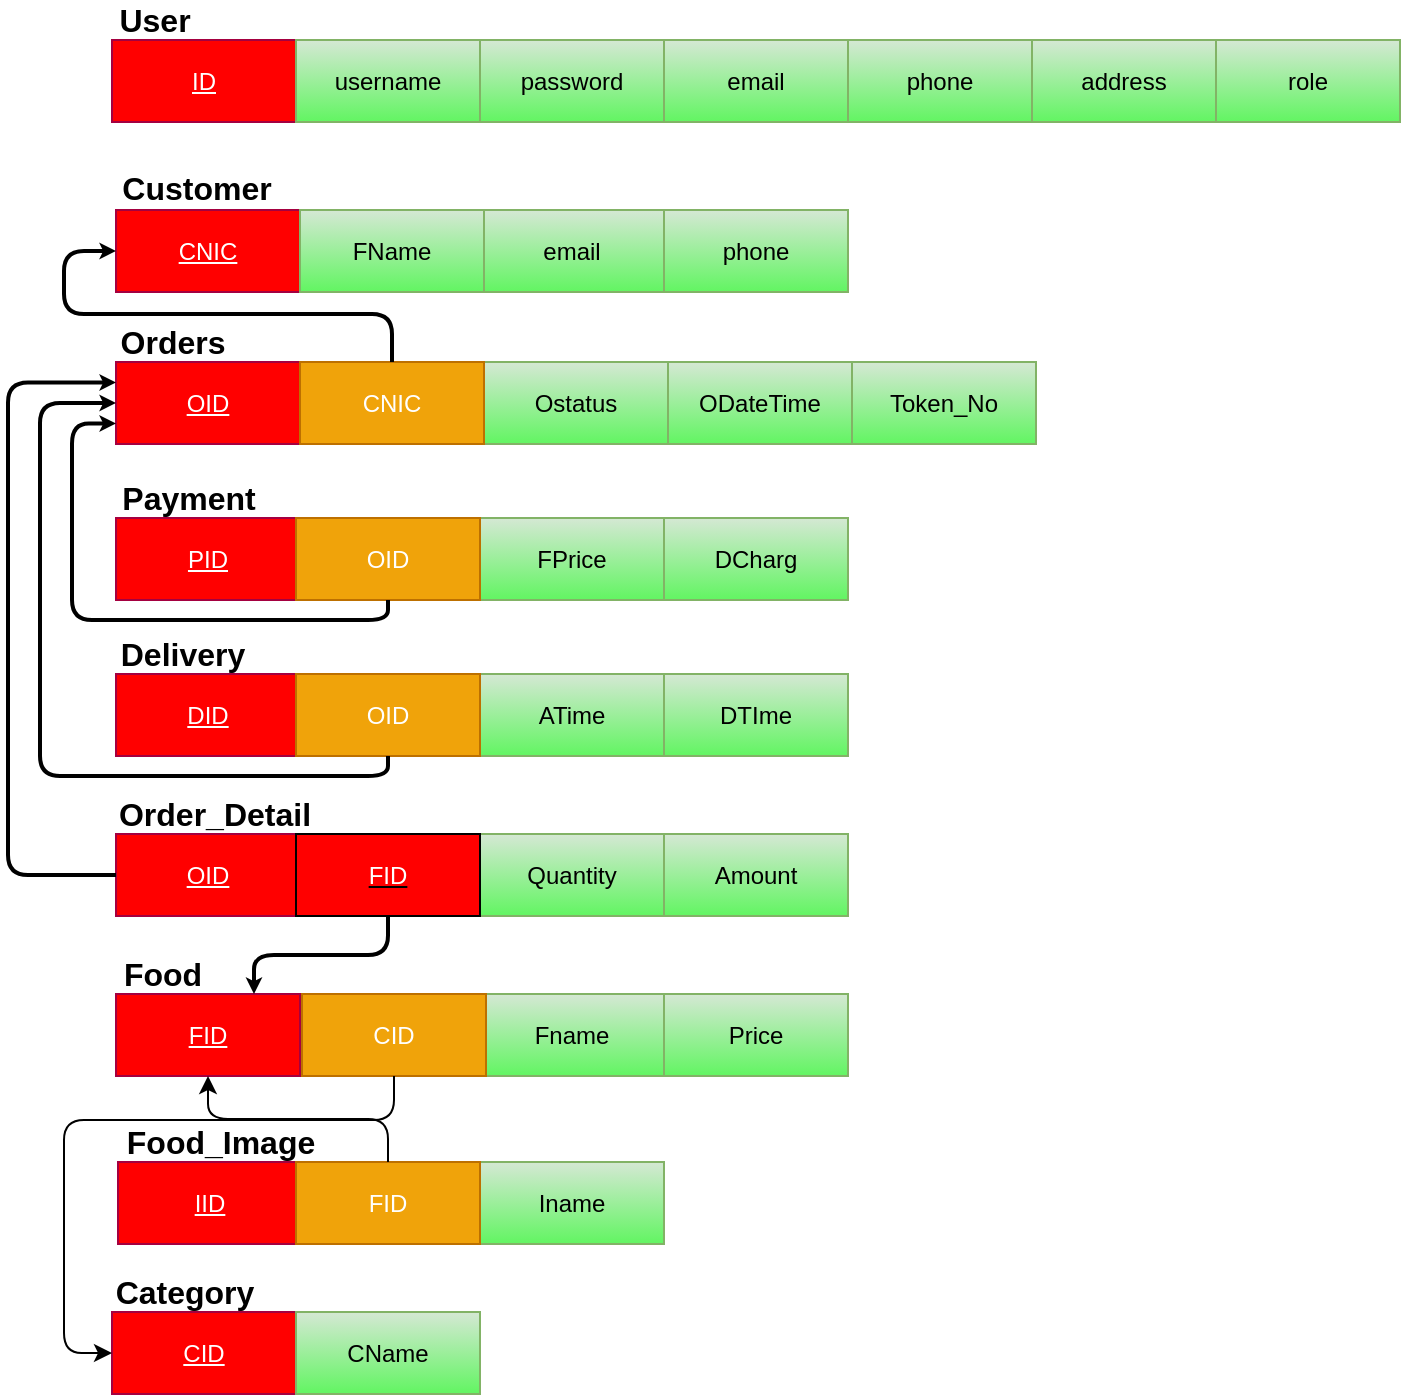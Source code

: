 <mxfile version="13.6.6" type="device"><diagram id="FaC8UvfsQXatjvRoMSx6" name="Page-1"><mxGraphModel dx="1021" dy="472" grid="1" gridSize="4" guides="1" tooltips="1" connect="1" arrows="1" fold="1" page="1" pageScale="1" pageWidth="850" pageHeight="1100" math="0" shadow="0"><root><mxCell id="0"/><mxCell id="1" parent="0"/><mxCell id="2a4nDSR4QZWGLMWBxZLC-1" value="&lt;u&gt;CNIC&lt;/u&gt;" style="rounded=0;whiteSpace=wrap;html=1;strokeColor=#A50040;fontColor=#ffffff;fillColor=#FF0000;" parent="1" vertex="1"><mxGeometry x="186" y="273" width="92" height="41" as="geometry"/></mxCell><mxCell id="2a4nDSR4QZWGLMWBxZLC-3" value="&lt;u&gt;FID&lt;/u&gt;" style="rounded=0;whiteSpace=wrap;html=1;strokeColor=#A50040;fontColor=#ffffff;fillColor=#FF0000;" parent="1" vertex="1"><mxGeometry x="186" y="665" width="92" height="41" as="geometry"/></mxCell><mxCell id="2a4nDSR4QZWGLMWBxZLC-5" value="&lt;u&gt;OID&lt;/u&gt;" style="rounded=0;whiteSpace=wrap;html=1;strokeColor=#A50040;fontColor=#ffffff;fillColor=#FF0000;" parent="1" vertex="1"><mxGeometry x="186" y="585" width="92" height="41" as="geometry"/></mxCell><mxCell id="2a4nDSR4QZWGLMWBxZLC-6" value="&lt;u&gt;DID&lt;/u&gt;" style="rounded=0;whiteSpace=wrap;html=1;strokeColor=#A50040;fontColor=#ffffff;fillColor=#FF0000;" parent="1" vertex="1"><mxGeometry x="186" y="505" width="92" height="41" as="geometry"/></mxCell><mxCell id="2a4nDSR4QZWGLMWBxZLC-7" value="&lt;u&gt;PID&lt;/u&gt;" style="rounded=0;whiteSpace=wrap;html=1;strokeColor=#A50040;fontColor=#ffffff;fillColor=#FF0000;" parent="1" vertex="1"><mxGeometry x="186" y="427" width="92" height="41" as="geometry"/></mxCell><mxCell id="2a4nDSR4QZWGLMWBxZLC-8" value="&lt;u&gt;OID&lt;/u&gt;" style="rounded=0;whiteSpace=wrap;html=1;strokeColor=#A50040;fontColor=#ffffff;fillColor=#FF0000;" parent="1" vertex="1"><mxGeometry x="186" y="349" width="92" height="41" as="geometry"/></mxCell><mxCell id="2a4nDSR4QZWGLMWBxZLC-9" value="&lt;u&gt;IID&lt;/u&gt;" style="rounded=0;whiteSpace=wrap;html=1;strokeColor=#A50040;fontColor=#ffffff;fillColor=#FF0000;" parent="1" vertex="1"><mxGeometry x="187" y="749" width="92" height="41" as="geometry"/></mxCell><mxCell id="2a4nDSR4QZWGLMWBxZLC-11" value="phone" style="rounded=0;whiteSpace=wrap;html=1;fillColor=#d5e8d4;strokeColor=#82b366;gradientColor=#62F562;" parent="1" vertex="1"><mxGeometry x="460" y="273" width="92" height="41" as="geometry"/></mxCell><mxCell id="2a4nDSR4QZWGLMWBxZLC-12" value="email" style="rounded=0;whiteSpace=wrap;html=1;fillColor=#d5e8d4;strokeColor=#82b366;gradientColor=#62F562;" parent="1" vertex="1"><mxGeometry x="368" y="273" width="92" height="41" as="geometry"/></mxCell><mxCell id="2a4nDSR4QZWGLMWBxZLC-14" value="FName" style="rounded=0;whiteSpace=wrap;html=1;fillColor=#d5e8d4;strokeColor=#82b366;gradientColor=#62F562;" parent="1" vertex="1"><mxGeometry x="278" y="273" width="92" height="41" as="geometry"/></mxCell><mxCell id="2a4nDSR4QZWGLMWBxZLC-15" value="Token_No" style="rounded=0;whiteSpace=wrap;html=1;fillColor=#d5e8d4;strokeColor=#82b366;gradientColor=#62F562;" parent="1" vertex="1"><mxGeometry x="554" y="349" width="92" height="41" as="geometry"/></mxCell><mxCell id="2a4nDSR4QZWGLMWBxZLC-16" value="ODateTime" style="rounded=0;whiteSpace=wrap;html=1;fillColor=#d5e8d4;strokeColor=#82b366;gradientColor=#62F562;" parent="1" vertex="1"><mxGeometry x="462" y="349" width="92" height="41" as="geometry"/></mxCell><mxCell id="2a4nDSR4QZWGLMWBxZLC-17" value="Ostatus" style="rounded=0;whiteSpace=wrap;html=1;fillColor=#d5e8d4;strokeColor=#82b366;gradientColor=#62F562;" parent="1" vertex="1"><mxGeometry x="370" y="349" width="92" height="41" as="geometry"/></mxCell><mxCell id="2a4nDSR4QZWGLMWBxZLC-18" value="CNIC" style="rounded=0;whiteSpace=wrap;html=1;fillColor=#f0a30a;strokeColor=#BD7000;fontColor=#ffffff;" parent="1" vertex="1"><mxGeometry x="278" y="349" width="92" height="41" as="geometry"/></mxCell><mxCell id="2a4nDSR4QZWGLMWBxZLC-20" value="DCharg" style="rounded=0;whiteSpace=wrap;html=1;fillColor=#d5e8d4;strokeColor=#82b366;gradientColor=#62F562;" parent="1" vertex="1"><mxGeometry x="460" y="427" width="92" height="41" as="geometry"/></mxCell><mxCell id="2a4nDSR4QZWGLMWBxZLC-21" value="FPrice" style="rounded=0;whiteSpace=wrap;html=1;fillColor=#d5e8d4;strokeColor=#82b366;gradientColor=#62F562;" parent="1" vertex="1"><mxGeometry x="368" y="427" width="92" height="41" as="geometry"/></mxCell><mxCell id="2a4nDSR4QZWGLMWBxZLC-22" value="OID" style="rounded=0;whiteSpace=wrap;html=1;fillColor=#f0a30a;strokeColor=#BD7000;fontColor=#ffffff;" parent="1" vertex="1"><mxGeometry x="276" y="427" width="92" height="41" as="geometry"/></mxCell><mxCell id="2a4nDSR4QZWGLMWBxZLC-24" value="DTIme" style="rounded=0;whiteSpace=wrap;html=1;fillColor=#d5e8d4;strokeColor=#82b366;gradientColor=#62F562;" parent="1" vertex="1"><mxGeometry x="460" y="505" width="92" height="41" as="geometry"/></mxCell><mxCell id="2a4nDSR4QZWGLMWBxZLC-25" value="ATime" style="rounded=0;whiteSpace=wrap;html=1;fillColor=#d5e8d4;strokeColor=#82b366;gradientColor=#62F562;" parent="1" vertex="1"><mxGeometry x="368" y="505" width="92" height="41" as="geometry"/></mxCell><mxCell id="2a4nDSR4QZWGLMWBxZLC-26" value="OID" style="rounded=0;whiteSpace=wrap;html=1;fillColor=#f0a30a;strokeColor=#BD7000;fontColor=#ffffff;" parent="1" vertex="1"><mxGeometry x="276" y="505" width="92" height="41" as="geometry"/></mxCell><mxCell id="2a4nDSR4QZWGLMWBxZLC-28" value="Amount" style="rounded=0;whiteSpace=wrap;html=1;fillColor=#d5e8d4;strokeColor=#82b366;gradientColor=#62F562;" parent="1" vertex="1"><mxGeometry x="460" y="585" width="92" height="41" as="geometry"/></mxCell><mxCell id="2a4nDSR4QZWGLMWBxZLC-29" value="Quantity" style="rounded=0;whiteSpace=wrap;html=1;fillColor=#d5e8d4;strokeColor=#82b366;gradientColor=#62F562;" parent="1" vertex="1"><mxGeometry x="368" y="585" width="92" height="41" as="geometry"/></mxCell><mxCell id="2a4nDSR4QZWGLMWBxZLC-30" value="&lt;u&gt;&lt;font color=&quot;#ffffff&quot;&gt;FID&lt;/font&gt;&lt;/u&gt;" style="rounded=0;whiteSpace=wrap;html=1;fillColor=#FF0000;" parent="1" vertex="1"><mxGeometry x="276" y="585" width="92" height="41" as="geometry"/></mxCell><mxCell id="2a4nDSR4QZWGLMWBxZLC-33" value="Price" style="rounded=0;whiteSpace=wrap;html=1;fillColor=#d5e8d4;strokeColor=#82b366;gradientColor=#62F562;" parent="1" vertex="1"><mxGeometry x="460" y="665" width="92" height="41" as="geometry"/></mxCell><mxCell id="2a4nDSR4QZWGLMWBxZLC-34" value="Fname" style="rounded=0;whiteSpace=wrap;html=1;fillColor=#d5e8d4;strokeColor=#82b366;gradientColor=#62F562;" parent="1" vertex="1"><mxGeometry x="368" y="665" width="92" height="41" as="geometry"/></mxCell><mxCell id="2" value="&lt;b&gt;&lt;font style=&quot;font-size: 16px&quot;&gt;Customer&lt;/font&gt;&lt;/b&gt;" style="text;html=1;align=center;verticalAlign=middle;resizable=0;points=[];autosize=1;" parent="1" vertex="1"><mxGeometry x="182" y="252" width="88" height="20" as="geometry"/></mxCell><mxCell id="2a4nDSR4QZWGLMWBxZLC-122" value="&lt;b&gt;&lt;font style=&quot;font-size: 16px&quot;&gt;Orders&lt;/font&gt;&lt;/b&gt;" style="text;html=1;align=center;verticalAlign=middle;resizable=0;points=[];autosize=1;" parent="1" vertex="1"><mxGeometry x="180" y="329" width="68" height="20" as="geometry"/></mxCell><mxCell id="2a4nDSR4QZWGLMWBxZLC-123" value="&lt;b&gt;&lt;font style=&quot;font-size: 16px&quot;&gt;Payment&lt;/font&gt;&lt;/b&gt;" style="text;html=1;align=center;verticalAlign=middle;resizable=0;points=[];autosize=1;" parent="1" vertex="1"><mxGeometry x="182" y="407" width="80" height="20" as="geometry"/></mxCell><mxCell id="2a4nDSR4QZWGLMWBxZLC-124" value="&lt;b&gt;&lt;font style=&quot;font-size: 16px&quot;&gt;Delivery&lt;/font&gt;&lt;/b&gt;" style="text;html=1;align=center;verticalAlign=middle;resizable=0;points=[];autosize=1;" parent="1" vertex="1"><mxGeometry x="181" y="485" width="76" height="20" as="geometry"/></mxCell><mxCell id="2a4nDSR4QZWGLMWBxZLC-125" value="&lt;b&gt;&lt;font style=&quot;font-size: 16px&quot;&gt;Order_Detail&lt;/font&gt;&lt;/b&gt;" style="text;html=1;align=center;verticalAlign=middle;resizable=0;points=[];autosize=1;" parent="1" vertex="1"><mxGeometry x="179" y="565" width="112" height="20" as="geometry"/></mxCell><mxCell id="2a4nDSR4QZWGLMWBxZLC-126" value="&lt;b&gt;&lt;font style=&quot;font-size: 16px&quot;&gt;Food&lt;/font&gt;&lt;/b&gt;" style="text;html=1;align=center;verticalAlign=middle;resizable=0;points=[];autosize=1;" parent="1" vertex="1"><mxGeometry x="183" y="645" width="52" height="20" as="geometry"/></mxCell><mxCell id="2a4nDSR4QZWGLMWBxZLC-128" value="&lt;b&gt;&lt;font style=&quot;font-size: 16px&quot;&gt;Food_Image&lt;/font&gt;&lt;/b&gt;" style="text;html=1;align=center;verticalAlign=middle;resizable=0;points=[];autosize=1;" parent="1" vertex="1"><mxGeometry x="184" y="729" width="108" height="20" as="geometry"/></mxCell><mxCell id="2a4nDSR4QZWGLMWBxZLC-130" value="" style="endArrow=classic;html=1;strokeWidth=2;endSize=2;startSize=2;exitX=0;exitY=0.5;exitDx=0;exitDy=0;entryX=0;entryY=0.25;entryDx=0;entryDy=0;edgeStyle=elbowEdgeStyle;" parent="1" source="2a4nDSR4QZWGLMWBxZLC-5" target="2a4nDSR4QZWGLMWBxZLC-8" edge="1"><mxGeometry width="50" height="50" relative="1" as="geometry"><mxPoint x="60" y="555" as="sourcePoint"/><mxPoint x="110" y="505" as="targetPoint"/><Array as="points"><mxPoint x="132" y="477"/></Array></mxGeometry></mxCell><mxCell id="2a4nDSR4QZWGLMWBxZLC-131" value="" style="endArrow=classic;html=1;strokeWidth=2;endSize=2;startSize=2;exitX=0.5;exitY=1;exitDx=0;exitDy=0;entryX=0;entryY=0.5;entryDx=0;entryDy=0;edgeStyle=orthogonalEdgeStyle;" parent="1" source="2a4nDSR4QZWGLMWBxZLC-26" target="2a4nDSR4QZWGLMWBxZLC-8" edge="1"><mxGeometry width="50" height="50" relative="1" as="geometry"><mxPoint x="190" y="609.5" as="sourcePoint"/><mxPoint x="190" y="363.25" as="targetPoint"/><Array as="points"><mxPoint x="322" y="556"/><mxPoint x="148" y="556"/><mxPoint x="148" y="370"/></Array></mxGeometry></mxCell><mxCell id="2a4nDSR4QZWGLMWBxZLC-133" value="" style="endArrow=classic;html=1;strokeWidth=2;endSize=2;startSize=2;exitX=0.5;exitY=1;exitDx=0;exitDy=0;entryX=0;entryY=0.75;entryDx=0;entryDy=0;edgeStyle=orthogonalEdgeStyle;" parent="1" source="2a4nDSR4QZWGLMWBxZLC-22" target="2a4nDSR4QZWGLMWBxZLC-8" edge="1"><mxGeometry width="50" height="50" relative="1" as="geometry"><mxPoint x="686" y="578.25" as="sourcePoint"/><mxPoint x="550" y="401.75" as="targetPoint"/><Array as="points"><mxPoint x="322" y="478"/><mxPoint x="164" y="478"/><mxPoint x="164" y="380"/></Array></mxGeometry></mxCell><mxCell id="2a4nDSR4QZWGLMWBxZLC-134" value="" style="endArrow=classic;html=1;strokeWidth=2;endSize=2;startSize=2;exitX=0.5;exitY=1;exitDx=0;exitDy=0;entryX=0.75;entryY=0;entryDx=0;entryDy=0;edgeStyle=orthogonalEdgeStyle;" parent="1" source="2a4nDSR4QZWGLMWBxZLC-30" target="2a4nDSR4QZWGLMWBxZLC-3" edge="1"><mxGeometry width="50" height="50" relative="1" as="geometry"><mxPoint x="790" y="696" as="sourcePoint"/><mxPoint x="654" y="607.75" as="targetPoint"/></mxGeometry></mxCell><mxCell id="2a4nDSR4QZWGLMWBxZLC-135" value="" style="endArrow=classic;html=1;strokeWidth=2;endSize=2;startSize=2;exitX=0.5;exitY=0;exitDx=0;exitDy=0;entryX=0;entryY=0.5;entryDx=0;entryDy=0;edgeStyle=orthogonalEdgeStyle;" parent="1" source="2a4nDSR4QZWGLMWBxZLC-18" target="2a4nDSR4QZWGLMWBxZLC-1" edge="1"><mxGeometry width="50" height="50" relative="1" as="geometry"><mxPoint x="779" y="325" as="sourcePoint"/><mxPoint x="712" y="364" as="targetPoint"/><Array as="points"><mxPoint x="324" y="325"/><mxPoint x="160" y="325"/><mxPoint x="160" y="294"/></Array></mxGeometry></mxCell><mxCell id="h8Maw3qA-e6LAp__daaa-2" value="&lt;u&gt;ID&lt;/u&gt;" style="rounded=0;whiteSpace=wrap;html=1;strokeColor=#A50040;fontColor=#ffffff;fillColor=#FF0000;" vertex="1" parent="1"><mxGeometry x="184" y="188" width="92" height="41" as="geometry"/></mxCell><mxCell id="h8Maw3qA-e6LAp__daaa-3" value="phone" style="rounded=0;whiteSpace=wrap;html=1;fillColor=#d5e8d4;strokeColor=#82b366;gradientColor=#62F562;" vertex="1" parent="1"><mxGeometry x="552" y="188" width="92" height="41" as="geometry"/></mxCell><mxCell id="h8Maw3qA-e6LAp__daaa-4" value="email" style="rounded=0;whiteSpace=wrap;html=1;fillColor=#d5e8d4;strokeColor=#82b366;gradientColor=#62F562;" vertex="1" parent="1"><mxGeometry x="460" y="188" width="92" height="41" as="geometry"/></mxCell><mxCell id="h8Maw3qA-e6LAp__daaa-5" value="password" style="rounded=0;whiteSpace=wrap;html=1;fillColor=#d5e8d4;strokeColor=#82b366;gradientColor=#62F562;" vertex="1" parent="1"><mxGeometry x="368" y="188" width="92" height="41" as="geometry"/></mxCell><mxCell id="h8Maw3qA-e6LAp__daaa-6" value="username" style="rounded=0;whiteSpace=wrap;html=1;fillColor=#d5e8d4;strokeColor=#82b366;gradientColor=#62F562;" vertex="1" parent="1"><mxGeometry x="276" y="188" width="92" height="41" as="geometry"/></mxCell><mxCell id="h8Maw3qA-e6LAp__daaa-7" value="&lt;span style=&quot;font-size: 16px&quot;&gt;&lt;b&gt;User&lt;/b&gt;&lt;/span&gt;" style="text;html=1;align=center;verticalAlign=middle;resizable=0;points=[];autosize=1;" vertex="1" parent="1"><mxGeometry x="179" y="168" width="52" height="20" as="geometry"/></mxCell><mxCell id="h8Maw3qA-e6LAp__daaa-8" value="&lt;u&gt;CID&lt;/u&gt;" style="rounded=0;whiteSpace=wrap;html=1;strokeColor=#A50040;fontColor=#ffffff;fillColor=#FF0000;" vertex="1" parent="1"><mxGeometry x="184" y="824" width="92" height="41" as="geometry"/></mxCell><mxCell id="h8Maw3qA-e6LAp__daaa-9" value="CName" style="rounded=0;whiteSpace=wrap;html=1;fillColor=#d5e8d4;strokeColor=#82b366;gradientColor=#62F562;" vertex="1" parent="1"><mxGeometry x="276" y="824" width="92" height="41" as="geometry"/></mxCell><mxCell id="h8Maw3qA-e6LAp__daaa-10" value="&lt;b&gt;&lt;font style=&quot;font-size: 16px&quot;&gt;Category&lt;/font&gt;&lt;/b&gt;" style="text;html=1;align=center;verticalAlign=middle;resizable=0;points=[];autosize=1;" vertex="1" parent="1"><mxGeometry x="178" y="804" width="84" height="20" as="geometry"/></mxCell><mxCell id="h8Maw3qA-e6LAp__daaa-11" value="Iname" style="rounded=0;whiteSpace=wrap;html=1;fillColor=#d5e8d4;strokeColor=#82b366;gradientColor=#62F562;" vertex="1" parent="1"><mxGeometry x="368" y="749" width="92" height="41" as="geometry"/></mxCell><mxCell id="h8Maw3qA-e6LAp__daaa-12" value="FID" style="rounded=0;whiteSpace=wrap;html=1;fillColor=#f0a30a;strokeColor=#BD7000;fontColor=#ffffff;" vertex="1" parent="1"><mxGeometry x="276" y="749" width="92" height="41" as="geometry"/></mxCell><mxCell id="h8Maw3qA-e6LAp__daaa-13" value="CID" style="rounded=0;whiteSpace=wrap;html=1;fillColor=#f0a30a;strokeColor=#BD7000;fontColor=#ffffff;" vertex="1" parent="1"><mxGeometry x="279" y="665" width="92" height="41" as="geometry"/></mxCell><mxCell id="h8Maw3qA-e6LAp__daaa-14" value="address" style="rounded=0;whiteSpace=wrap;html=1;fillColor=#d5e8d4;strokeColor=#82b366;gradientColor=#62F562;" vertex="1" parent="1"><mxGeometry x="644" y="188" width="92" height="41" as="geometry"/></mxCell><mxCell id="h8Maw3qA-e6LAp__daaa-15" value="role" style="rounded=0;whiteSpace=wrap;html=1;fillColor=#d5e8d4;strokeColor=#82b366;gradientColor=#62F562;" vertex="1" parent="1"><mxGeometry x="736" y="188" width="92" height="41" as="geometry"/></mxCell><mxCell id="h8Maw3qA-e6LAp__daaa-16" value="" style="endArrow=classic;html=1;exitX=0.5;exitY=1;exitDx=0;exitDy=0;entryX=0;entryY=0.5;entryDx=0;entryDy=0;edgeStyle=orthogonalEdgeStyle;elbow=vertical;" edge="1" parent="1" source="h8Maw3qA-e6LAp__daaa-13" target="h8Maw3qA-e6LAp__daaa-8"><mxGeometry width="50" height="50" relative="1" as="geometry"><mxPoint x="320" y="758" as="sourcePoint"/><mxPoint x="370" y="708" as="targetPoint"/><Array as="points"><mxPoint x="325" y="728"/><mxPoint x="160" y="728"/><mxPoint x="160" y="844"/></Array></mxGeometry></mxCell><mxCell id="h8Maw3qA-e6LAp__daaa-17" value="" style="endArrow=classic;html=1;entryX=0.5;entryY=1;entryDx=0;entryDy=0;exitX=0.5;exitY=0;exitDx=0;exitDy=0;edgeStyle=orthogonalEdgeStyle;" edge="1" parent="1" source="h8Maw3qA-e6LAp__daaa-12" target="2a4nDSR4QZWGLMWBxZLC-3"><mxGeometry width="50" height="50" relative="1" as="geometry"><mxPoint x="320" y="758" as="sourcePoint"/><mxPoint x="370" y="708" as="targetPoint"/></mxGeometry></mxCell></root></mxGraphModel></diagram></mxfile>